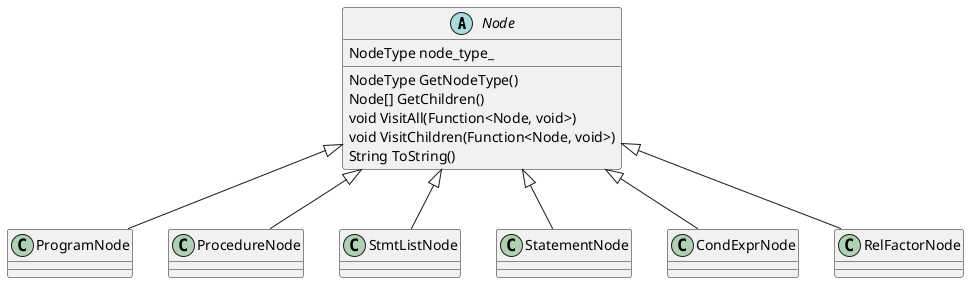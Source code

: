 @startuml

abstract class Node {
    NodeType node_type_
    NodeType GetNodeType()
    Node[] GetChildren()
    void VisitAll(Function<Node, void>)
    void VisitChildren(Function<Node, void>)
    String ToString()
}

class ProgramNode
class ProcedureNode
class StmtListNode
class StatementNode
class CondExprNode
class RelFactorNode

'base nodes
ProgramNode -up-|> Node
ProcedureNode -up-|> Node
StmtListNode -up-|> Node
StatementNode -up-|> Node
CondExprNode -up-|> Node
RelFactorNode -up-|> Node

@enduml